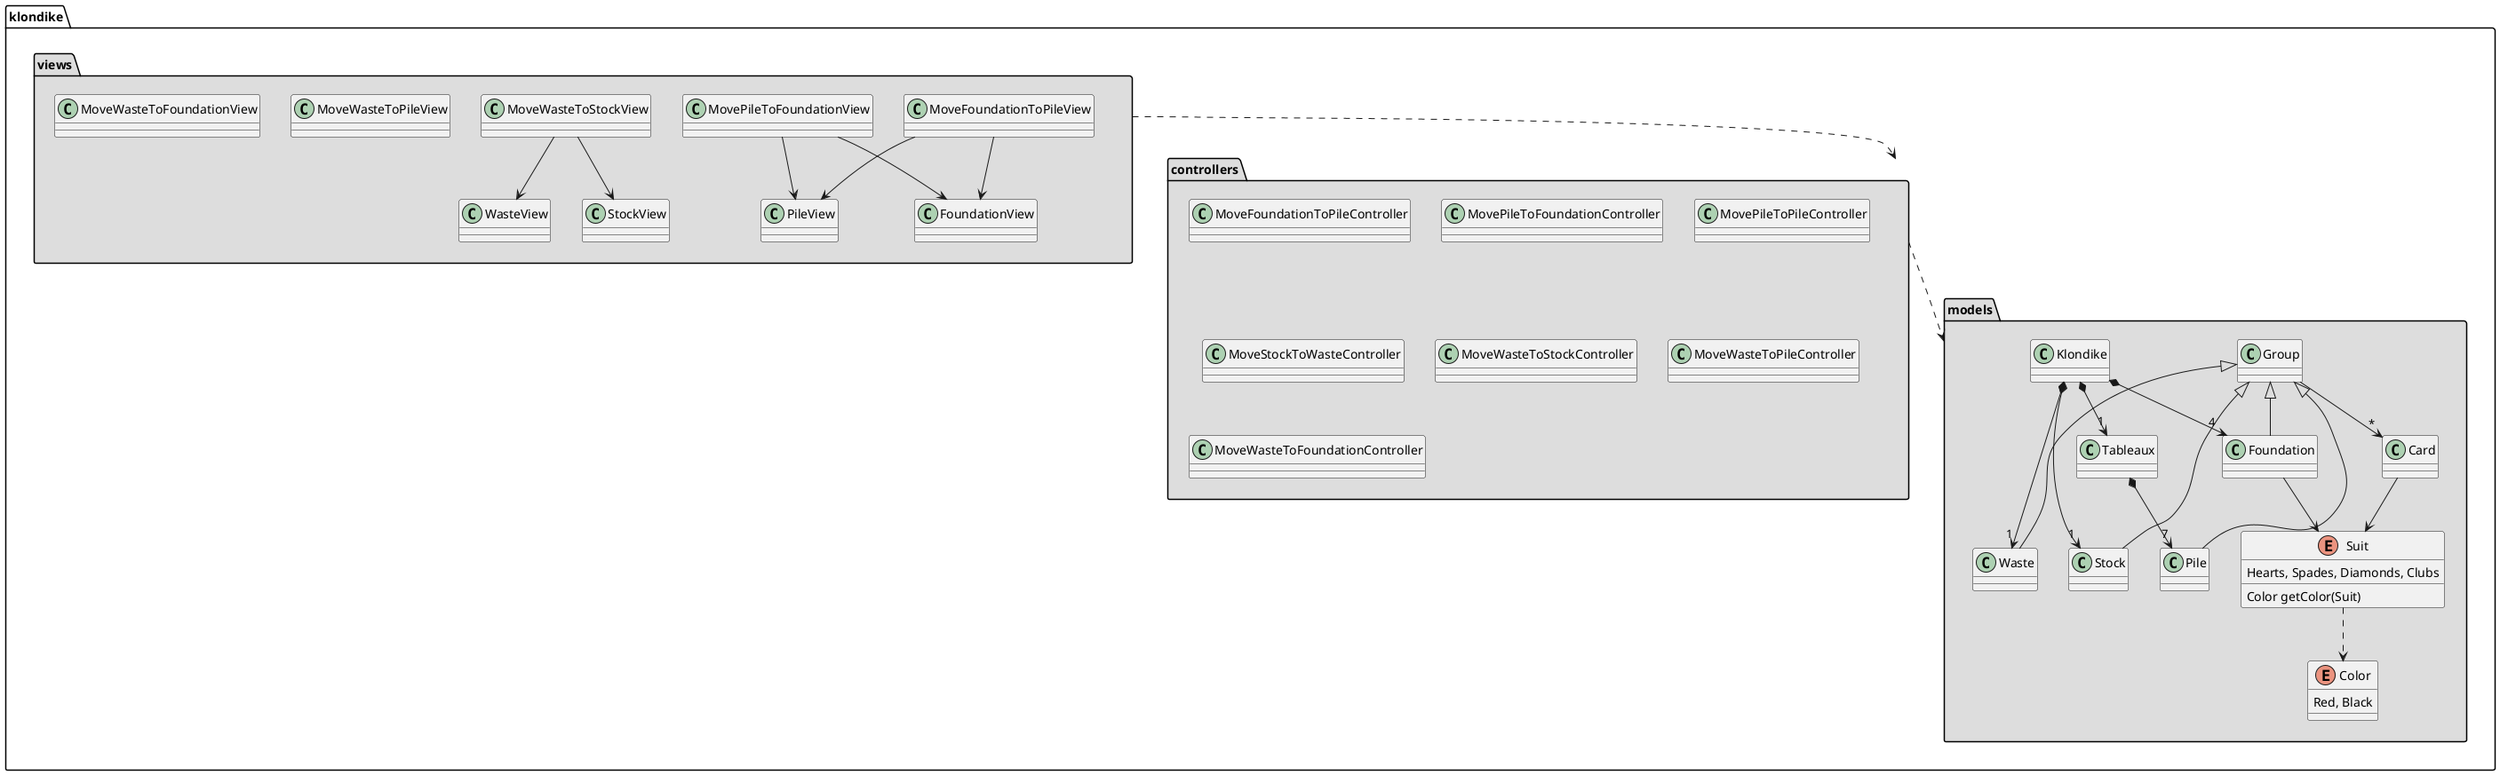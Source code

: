@startuml

package klondike.views #DDDDDD {
   class MoveFoundationToPileView
   class MovePileToFoundationView
   class MoveWasteToStockView
   class MoveWasteToPileView
   class MoveWasteToFoundationView

   class PileView
   class FoundationView
   class WasteView
   class StockView

   MoveFoundationToPileView -down-> PileView
   MoveFoundationToPileView -down-> FoundationView

   MovePileToFoundationView -down-> PileView
   MovePileToFoundationView -down-> FoundationView

   MoveWasteToStockView -down-> WasteView
   MoveWasteToStockView -down-> StockView
}

package "klondike.controllers" #DDDDDD {
   class MoveFoundationToPileController
   class MovePileToFoundationController
   class MovePileToPileController
   class MoveStockToWasteController
   class MoveWasteToStockController
   class MoveWasteToPileController
   class MoveWasteToFoundationController
}

package "klondike.models" #DDDDDD {
   enum Color {
      Red, Black
   }

   enum Suit {
    Hearts, Spades, Diamonds, Clubs
    Color getColor(Suit)
   }

   Card --> Suit
   Suit ..> Color

   Group -> "*" Card
   Group <|-down-- Pile
   Group <|-down-- Stock
   Group <|-down-- Waste
   Group <|-down- Foundation


   Tableaux *-down-> "7" Pile
   Klondike *-down-> "1" Stock
   Klondike *-down-> "1" Waste
   Klondike *-down-> "1" Tableaux
   Klondike *-down-> "4" Foundation

   Foundation --> Suit
}

klondike.views ..> klondike.controllers
klondike.controllers ..> klondike.models

@enduml
